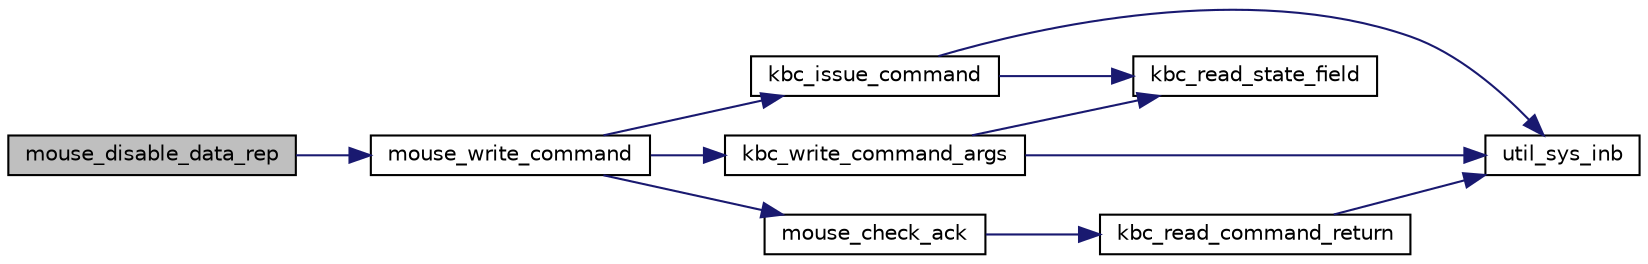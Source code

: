 digraph "mouse_disable_data_rep"
{
 // LATEX_PDF_SIZE
  edge [fontname="Helvetica",fontsize="10",labelfontname="Helvetica",labelfontsize="10"];
  node [fontname="Helvetica",fontsize="10",shape=record];
  rankdir="LR";
  Node1 [label="mouse_disable_data_rep",height=0.2,width=0.4,color="black", fillcolor="grey75", style="filled", fontcolor="black",tooltip="Enable Data Reporting."];
  Node1 -> Node2 [color="midnightblue",fontsize="10",style="solid",fontname="Helvetica"];
  Node2 [label="mouse_write_command",height=0.2,width=0.4,color="black", fillcolor="white", style="filled",URL="$group__mouse.html#gac2d791ac2ef89e466be15a7d07af293c",tooltip="Write a Mouse Command(reg 0xD4) - written as argument of Kbc Write Mouse byte command."];
  Node2 -> Node3 [color="midnightblue",fontsize="10",style="solid",fontname="Helvetica"];
  Node3 [label="kbc_issue_command",height=0.2,width=0.4,color="black", fillcolor="white", style="filled",URL="$group__keyboard.html#gafef77d0b7c2ee5a579ddb0393ad3597c",tooltip="Issues KBC's read and write commands, after checking the IBF flag."];
  Node3 -> Node4 [color="midnightblue",fontsize="10",style="solid",fontname="Helvetica"];
  Node4 [label="kbc_read_state_field",height=0.2,width=0.4,color="black", fillcolor="white", style="filled",URL="$group__keyboard.html#ga9453fe291021234b7acdb48b9153e042",tooltip="reads the specified field of the status register"];
  Node3 -> Node5 [color="midnightblue",fontsize="10",style="solid",fontname="Helvetica"];
  Node5 [label="util_sys_inb",height=0.2,width=0.4,color="black", fillcolor="white", style="filled",URL="$utils_8c.html#a79a031a8611f5b2d6afa4158e92b0fb4",tooltip="Invokes sys_inb() system call but reads the value into a uint8_t variable."];
  Node2 -> Node6 [color="midnightblue",fontsize="10",style="solid",fontname="Helvetica"];
  Node6 [label="kbc_write_command_args",height=0.2,width=0.4,color="black", fillcolor="white", style="filled",URL="$group__keyboard.html#gae9d0239cc864fd704805e47ccda7d55d",tooltip="Write Command Arguments to register 0x60, after checking the IBF flag."];
  Node6 -> Node4 [color="midnightblue",fontsize="10",style="solid",fontname="Helvetica"];
  Node6 -> Node5 [color="midnightblue",fontsize="10",style="solid",fontname="Helvetica"];
  Node2 -> Node7 [color="midnightblue",fontsize="10",style="solid",fontname="Helvetica"];
  Node7 [label="mouse_check_ack",height=0.2,width=0.4,color="black", fillcolor="white", style="filled",URL="$group__mouse.html#ga61a09c55d6ae925765830865c5645422",tooltip="Check the acknowledgment byte sent by the mouse controller."];
  Node7 -> Node8 [color="midnightblue",fontsize="10",style="solid",fontname="Helvetica"];
  Node8 [label="kbc_read_command_return",height=0.2,width=0.4,color="black", fillcolor="white", style="filled",URL="$group__keyboard.html#ga075c2cba7a8cbeaa3c3b22660ad81460",tooltip="Read Command from the Output Buffer - in Lab3 reads return value from a KBC command."];
  Node8 -> Node5 [color="midnightblue",fontsize="10",style="solid",fontname="Helvetica"];
}
